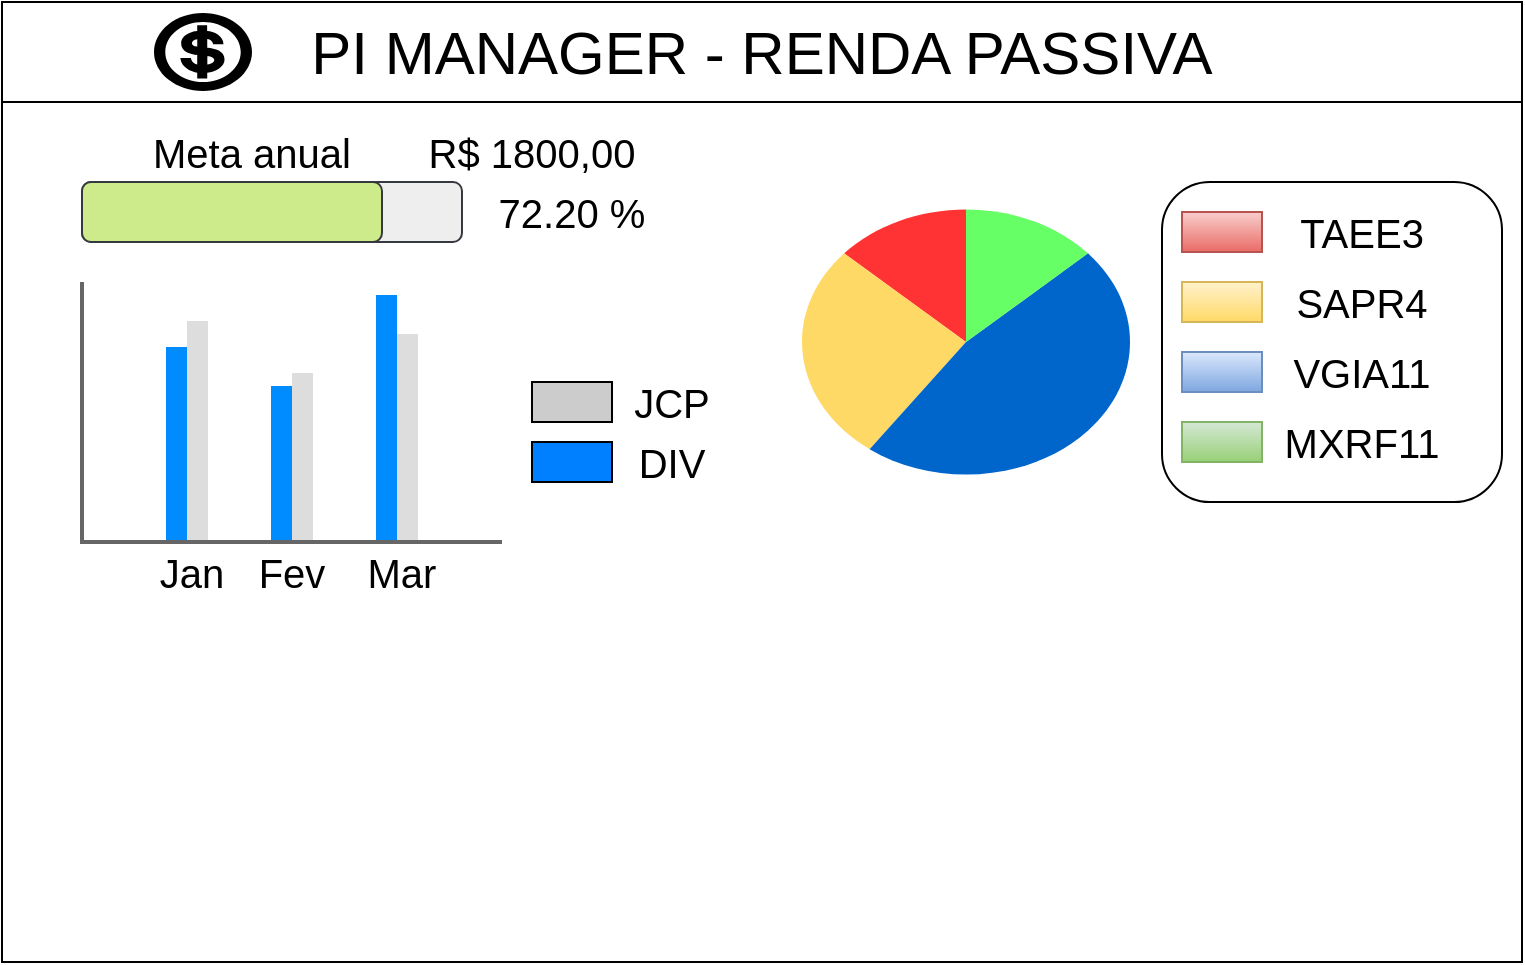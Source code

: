 <mxfile version="20.2.3" type="device"><diagram id="zGofYeIX-NjxgsBsQE2I" name="Página-1"><mxGraphModel dx="868" dy="576" grid="1" gridSize="10" guides="1" tooltips="1" connect="1" arrows="1" fold="1" page="1" pageScale="1" pageWidth="827" pageHeight="1169" math="0" shadow="0"><root><mxCell id="0"/><mxCell id="1" parent="0"/><mxCell id="aiQoY992bvyR8cc4MdIx-1" value="" style="rounded=0;whiteSpace=wrap;html=1;" parent="1" vertex="1"><mxGeometry x="40" y="400" width="760" height="480" as="geometry"/></mxCell><mxCell id="aiQoY992bvyR8cc4MdIx-3" value="" style="rounded=0;whiteSpace=wrap;html=1;" parent="1" vertex="1"><mxGeometry x="40" y="400" width="760" height="50" as="geometry"/></mxCell><mxCell id="aiQoY992bvyR8cc4MdIx-4" value="PI MANAGER - RENDA PASSIVA" style="text;html=1;strokeColor=none;fillColor=none;align=center;verticalAlign=middle;whiteSpace=wrap;rounded=0;fontSize=30;" parent="1" vertex="1"><mxGeometry x="165" y="410" width="510" height="30" as="geometry"/></mxCell><mxCell id="aiQoY992bvyR8cc4MdIx-6" value="" style="shape=mxgraph.signs.travel.cashier;html=1;pointerEvents=1;fillColor=#000000;strokeColor=none;verticalLabelPosition=bottom;verticalAlign=top;align=center;sketch=0;fontSize=30;" parent="1" vertex="1"><mxGeometry x="116" y="405.5" width="49" height="39" as="geometry"/></mxCell><mxCell id="aiQoY992bvyR8cc4MdIx-10" value="" style="rounded=1;whiteSpace=wrap;html=1;fontSize=30;" parent="1" vertex="1"><mxGeometry x="620" y="490" width="170" height="160" as="geometry"/></mxCell><mxCell id="aiQoY992bvyR8cc4MdIx-12" value="" style="rounded=0;whiteSpace=wrap;html=1;fontSize=30;fillColor=#f8cecc;strokeColor=#b85450;gradientColor=#ea6b66;" parent="1" vertex="1"><mxGeometry x="630" y="505" width="40" height="20" as="geometry"/></mxCell><mxCell id="aiQoY992bvyR8cc4MdIx-13" value="" style="rounded=0;whiteSpace=wrap;html=1;fontSize=30;fillColor=#fff2cc;gradientColor=#ffd966;strokeColor=#d6b656;" parent="1" vertex="1"><mxGeometry x="630" y="540" width="40" height="20" as="geometry"/></mxCell><mxCell id="aiQoY992bvyR8cc4MdIx-14" value="" style="rounded=0;whiteSpace=wrap;html=1;fontSize=30;fillColor=#dae8fc;gradientColor=#7ea6e0;strokeColor=#6c8ebf;" parent="1" vertex="1"><mxGeometry x="630" y="575" width="40" height="20" as="geometry"/></mxCell><mxCell id="aiQoY992bvyR8cc4MdIx-15" value="" style="rounded=0;whiteSpace=wrap;html=1;fontSize=30;fillColor=#d5e8d4;gradientColor=#97d077;strokeColor=#82b366;" parent="1" vertex="1"><mxGeometry x="630" y="610" width="40" height="20" as="geometry"/></mxCell><mxCell id="aiQoY992bvyR8cc4MdIx-16" value="TAEE3" style="text;html=1;strokeColor=none;fillColor=none;align=center;verticalAlign=middle;whiteSpace=wrap;rounded=0;fontSize=20;" parent="1" vertex="1"><mxGeometry x="690" y="505" width="60" height="20" as="geometry"/></mxCell><mxCell id="aiQoY992bvyR8cc4MdIx-17" value="SAPR4" style="text;html=1;strokeColor=none;fillColor=none;align=center;verticalAlign=middle;whiteSpace=wrap;rounded=0;fontSize=20;" parent="1" vertex="1"><mxGeometry x="690" y="535" width="60" height="30" as="geometry"/></mxCell><mxCell id="aiQoY992bvyR8cc4MdIx-22" value="VGIA11" style="text;html=1;strokeColor=none;fillColor=none;align=center;verticalAlign=middle;whiteSpace=wrap;rounded=0;fontSize=20;" parent="1" vertex="1"><mxGeometry x="690" y="570" width="60" height="30" as="geometry"/></mxCell><mxCell id="aiQoY992bvyR8cc4MdIx-23" value="MXRF11" style="text;html=1;strokeColor=none;fillColor=none;align=center;verticalAlign=middle;whiteSpace=wrap;rounded=0;fontSize=20;" parent="1" vertex="1"><mxGeometry x="690" y="605" width="60" height="30" as="geometry"/></mxCell><mxCell id="aiQoY992bvyR8cc4MdIx-25" value="" style="rounded=1;whiteSpace=wrap;html=1;fontSize=20;fillColor=#eeeeee;strokeColor=#36393d;" parent="1" vertex="1"><mxGeometry x="80" y="490" width="190" height="30" as="geometry"/></mxCell><mxCell id="aiQoY992bvyR8cc4MdIx-26" value="" style="rounded=1;whiteSpace=wrap;html=1;fontSize=20;fillColor=#cdeb8b;strokeColor=#36393d;" parent="1" vertex="1"><mxGeometry x="80" y="490" width="150" height="30" as="geometry"/></mxCell><mxCell id="aiQoY992bvyR8cc4MdIx-27" value="Meta anual" style="text;html=1;strokeColor=none;fillColor=none;align=center;verticalAlign=middle;whiteSpace=wrap;rounded=0;fontSize=20;" parent="1" vertex="1"><mxGeometry x="80" y="460" width="170" height="30" as="geometry"/></mxCell><mxCell id="aiQoY992bvyR8cc4MdIx-28" value="72.20 %" style="text;html=1;strokeColor=none;fillColor=none;align=center;verticalAlign=middle;whiteSpace=wrap;rounded=0;fontSize=20;" parent="1" vertex="1"><mxGeometry x="280" y="490" width="90" height="30" as="geometry"/></mxCell><mxCell id="aiQoY992bvyR8cc4MdIx-29" value="R$ 1800,00" style="text;html=1;strokeColor=none;fillColor=none;align=center;verticalAlign=middle;whiteSpace=wrap;rounded=0;fontSize=20;" parent="1" vertex="1"><mxGeometry x="230" y="460" width="150" height="30" as="geometry"/></mxCell><mxCell id="aiQoY992bvyR8cc4MdIx-30" value="" style="verticalLabelPosition=bottom;shadow=0;dashed=0;align=center;html=1;verticalAlign=top;strokeWidth=1;shape=mxgraph.mockup.graphics.pieChart;strokeColor=none;parts=10,20,35,10;partColors=#FF3333,#FFD966,#0066CC,#66FF66;strokeWidth=2;fontSize=20;" parent="1" vertex="1"><mxGeometry x="440" y="503.75" width="164" height="132.5" as="geometry"/></mxCell><mxCell id="aiQoY992bvyR8cc4MdIx-31" value="" style="verticalLabelPosition=bottom;shadow=0;dashed=0;align=center;html=1;verticalAlign=top;strokeWidth=1;shape=mxgraph.mockup.graphics.columnChart;strokeColor=none;strokeColor2=none;strokeColor3=#666666;fillColor2=#008cff;fillColor3=#dddddd;fontSize=20;" parent="1" vertex="1"><mxGeometry x="80" y="540" width="210" height="130" as="geometry"/></mxCell><mxCell id="aiQoY992bvyR8cc4MdIx-33" value="Jan" style="text;html=1;strokeColor=none;fillColor=none;align=center;verticalAlign=middle;whiteSpace=wrap;rounded=0;fontSize=20;" parent="1" vertex="1"><mxGeometry x="105" y="670" width="60" height="30" as="geometry"/></mxCell><mxCell id="aiQoY992bvyR8cc4MdIx-34" value="Fev" style="text;html=1;strokeColor=none;fillColor=none;align=center;verticalAlign=middle;whiteSpace=wrap;rounded=0;fontSize=20;" parent="1" vertex="1"><mxGeometry x="155" y="670" width="60" height="30" as="geometry"/></mxCell><mxCell id="aiQoY992bvyR8cc4MdIx-35" value="Mar" style="text;html=1;strokeColor=none;fillColor=none;align=center;verticalAlign=middle;whiteSpace=wrap;rounded=0;fontSize=20;" parent="1" vertex="1"><mxGeometry x="210" y="670" width="60" height="30" as="geometry"/></mxCell><mxCell id="aiQoY992bvyR8cc4MdIx-38" value="" style="rounded=0;whiteSpace=wrap;html=1;fontSize=20;fillColor=#CCCCCC;" parent="1" vertex="1"><mxGeometry x="305" y="590" width="40" height="20" as="geometry"/></mxCell><mxCell id="aiQoY992bvyR8cc4MdIx-39" value="" style="rounded=0;whiteSpace=wrap;html=1;fontSize=20;fillColor=#007FFF;" parent="1" vertex="1"><mxGeometry x="305" y="620" width="40" height="20" as="geometry"/></mxCell><mxCell id="aiQoY992bvyR8cc4MdIx-40" value="DIV" style="text;html=1;strokeColor=none;fillColor=none;align=center;verticalAlign=middle;whiteSpace=wrap;rounded=0;fontSize=20;" parent="1" vertex="1"><mxGeometry x="345" y="615" width="60" height="30" as="geometry"/></mxCell><mxCell id="aiQoY992bvyR8cc4MdIx-41" value="JCP" style="text;html=1;strokeColor=none;fillColor=none;align=center;verticalAlign=middle;whiteSpace=wrap;rounded=0;fontSize=20;" parent="1" vertex="1"><mxGeometry x="345" y="585" width="60" height="30" as="geometry"/></mxCell></root></mxGraphModel></diagram></mxfile>